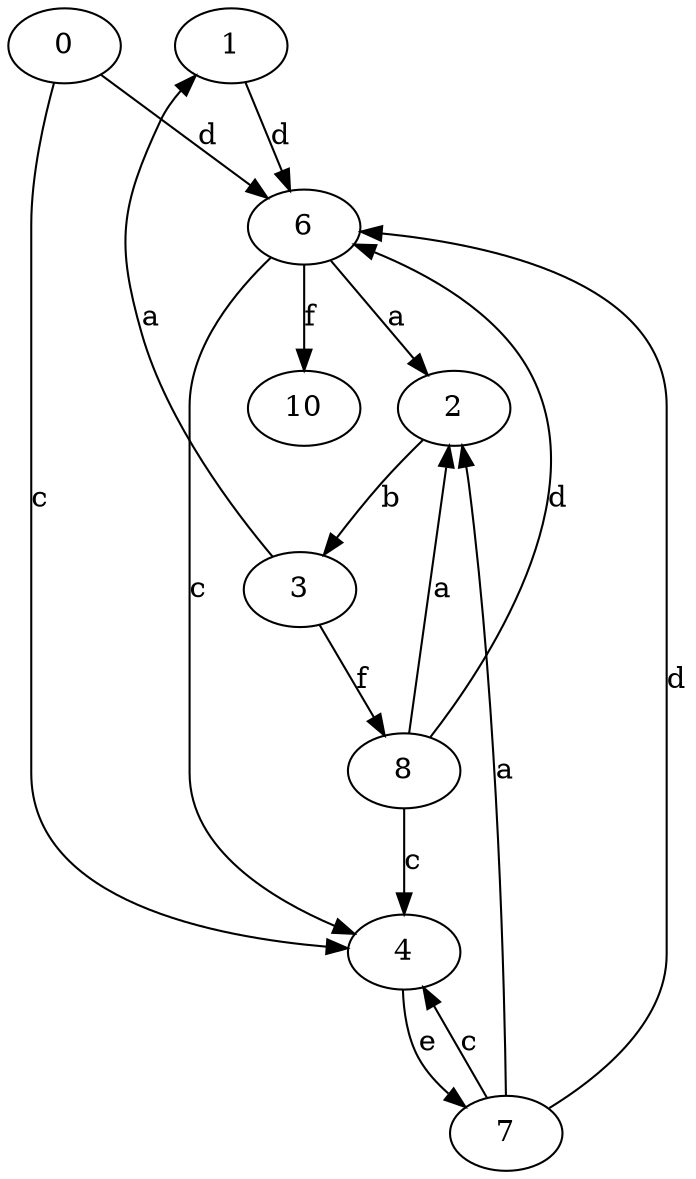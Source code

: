 strict digraph  {
1;
2;
3;
4;
0;
6;
7;
8;
10;
1 -> 6  [label=d];
2 -> 3  [label=b];
3 -> 1  [label=a];
3 -> 8  [label=f];
4 -> 7  [label=e];
0 -> 4  [label=c];
0 -> 6  [label=d];
6 -> 2  [label=a];
6 -> 4  [label=c];
6 -> 10  [label=f];
7 -> 2  [label=a];
7 -> 4  [label=c];
7 -> 6  [label=d];
8 -> 2  [label=a];
8 -> 4  [label=c];
8 -> 6  [label=d];
}
